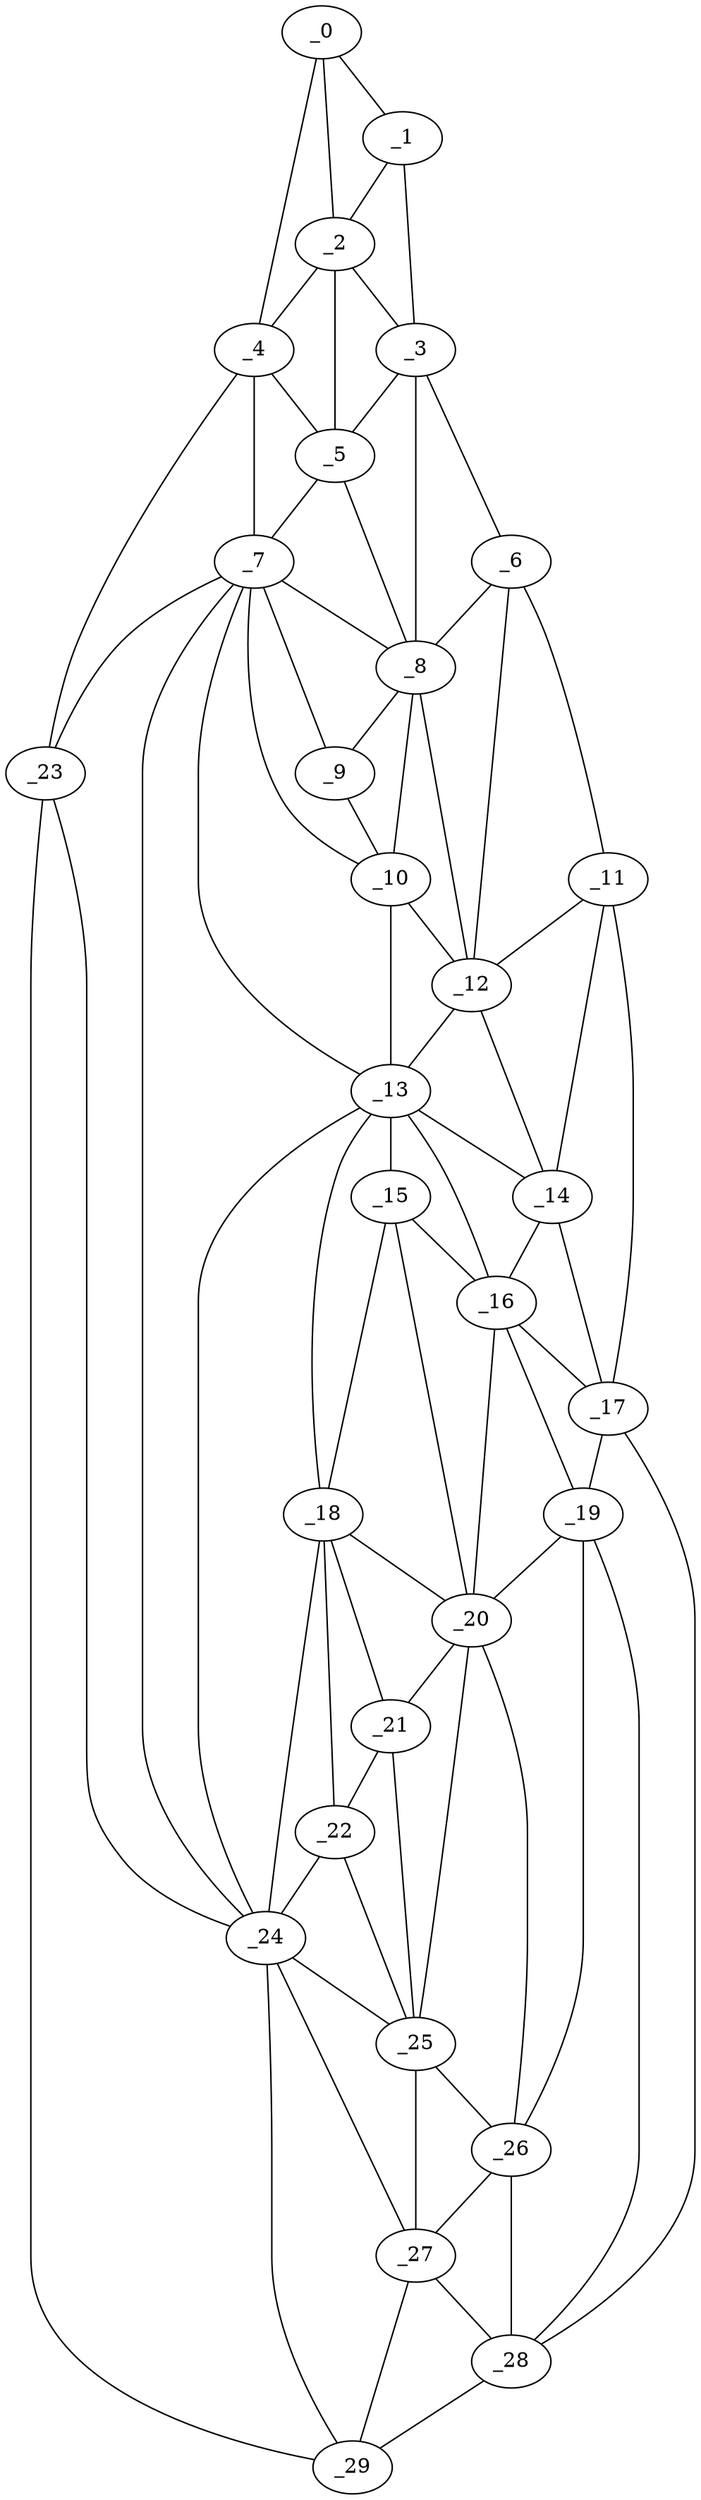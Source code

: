 graph "obj60__305.gxl" {
	_0	 [x=5,
		y=87];
	_1	 [x=8,
		y=62];
	_0 -- _1	 [valence=1];
	_2	 [x=19,
		y=61];
	_0 -- _2	 [valence=2];
	_4	 [x=21,
		y=91];
	_0 -- _4	 [valence=1];
	_1 -- _2	 [valence=2];
	_3	 [x=20,
		y=47];
	_1 -- _3	 [valence=1];
	_2 -- _3	 [valence=2];
	_2 -- _4	 [valence=1];
	_5	 [x=31,
		y=65];
	_2 -- _5	 [valence=2];
	_3 -- _5	 [valence=2];
	_6	 [x=37,
		y=33];
	_3 -- _6	 [valence=1];
	_8	 [x=42,
		y=43];
	_3 -- _8	 [valence=2];
	_4 -- _5	 [valence=1];
	_7	 [x=40,
		y=63];
	_4 -- _7	 [valence=2];
	_23	 [x=92,
		y=105];
	_4 -- _23	 [valence=1];
	_5 -- _7	 [valence=2];
	_5 -- _8	 [valence=2];
	_6 -- _8	 [valence=1];
	_11	 [x=52,
		y=25];
	_6 -- _11	 [valence=1];
	_12	 [x=53,
		y=38];
	_6 -- _12	 [valence=2];
	_7 -- _8	 [valence=2];
	_9	 [x=46,
		y=55];
	_7 -- _9	 [valence=2];
	_10	 [x=51,
		y=56];
	_7 -- _10	 [valence=2];
	_13	 [x=61,
		y=57];
	_7 -- _13	 [valence=1];
	_7 -- _23	 [valence=1];
	_24	 [x=93,
		y=82];
	_7 -- _24	 [valence=2];
	_8 -- _9	 [valence=2];
	_8 -- _10	 [valence=2];
	_8 -- _12	 [valence=2];
	_9 -- _10	 [valence=1];
	_10 -- _12	 [valence=2];
	_10 -- _13	 [valence=2];
	_11 -- _12	 [valence=1];
	_14	 [x=62,
		y=33];
	_11 -- _14	 [valence=2];
	_17	 [x=78,
		y=23];
	_11 -- _17	 [valence=1];
	_12 -- _13	 [valence=1];
	_12 -- _14	 [valence=2];
	_13 -- _14	 [valence=2];
	_15	 [x=70,
		y=57];
	_13 -- _15	 [valence=2];
	_16	 [x=73,
		y=37];
	_13 -- _16	 [valence=2];
	_18	 [x=80,
		y=61];
	_13 -- _18	 [valence=2];
	_13 -- _24	 [valence=2];
	_14 -- _16	 [valence=2];
	_14 -- _17	 [valence=1];
	_15 -- _16	 [valence=2];
	_15 -- _18	 [valence=2];
	_20	 [x=88,
		y=56];
	_15 -- _20	 [valence=2];
	_16 -- _17	 [valence=2];
	_19	 [x=86,
		y=37];
	_16 -- _19	 [valence=2];
	_16 -- _20	 [valence=2];
	_17 -- _19	 [valence=2];
	_28	 [x=122,
		y=65];
	_17 -- _28	 [valence=1];
	_18 -- _20	 [valence=2];
	_21	 [x=91,
		y=62];
	_18 -- _21	 [valence=2];
	_22	 [x=91,
		y=69];
	_18 -- _22	 [valence=1];
	_18 -- _24	 [valence=1];
	_19 -- _20	 [valence=1];
	_26	 [x=111,
		y=60];
	_19 -- _26	 [valence=2];
	_19 -- _28	 [valence=2];
	_20 -- _21	 [valence=2];
	_25	 [x=100,
		y=64];
	_20 -- _25	 [valence=2];
	_20 -- _26	 [valence=2];
	_21 -- _22	 [valence=2];
	_21 -- _25	 [valence=2];
	_22 -- _24	 [valence=2];
	_22 -- _25	 [valence=1];
	_23 -- _24	 [valence=1];
	_29	 [x=126,
		y=86];
	_23 -- _29	 [valence=1];
	_24 -- _25	 [valence=1];
	_27	 [x=116,
		y=63];
	_24 -- _27	 [valence=2];
	_24 -- _29	 [valence=1];
	_25 -- _26	 [valence=2];
	_25 -- _27	 [valence=2];
	_26 -- _27	 [valence=2];
	_26 -- _28	 [valence=1];
	_27 -- _28	 [valence=1];
	_27 -- _29	 [valence=2];
	_28 -- _29	 [valence=1];
}
